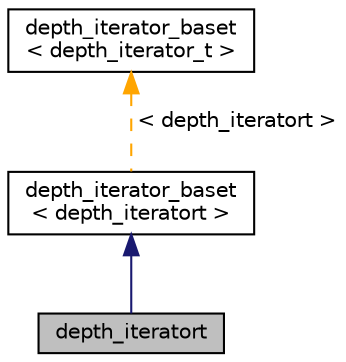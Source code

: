 digraph "depth_iteratort"
{
 // LATEX_PDF_SIZE
  bgcolor="transparent";
  edge [fontname="Helvetica",fontsize="10",labelfontname="Helvetica",labelfontsize="10"];
  node [fontname="Helvetica",fontsize="10",shape=record];
  Node1 [label="depth_iteratort",height=0.2,width=0.4,color="black", fillcolor="grey75", style="filled", fontcolor="black",tooltip=" "];
  Node2 -> Node1 [dir="back",color="midnightblue",fontsize="10",style="solid",fontname="Helvetica"];
  Node2 [label="depth_iterator_baset\l\< depth_iteratort \>",height=0.2,width=0.4,color="black",URL="$classdepth__iterator__baset.html",tooltip=" "];
  Node3 -> Node2 [dir="back",color="orange",fontsize="10",style="dashed",label=" \< depth_iteratort \>" ,fontname="Helvetica"];
  Node3 [label="depth_iterator_baset\l\< depth_iterator_t \>",height=0.2,width=0.4,color="black",URL="$classdepth__iterator__baset.html",tooltip="Depth first search iterator base - iterates over supplied expression and all its operands recursively..."];
}
